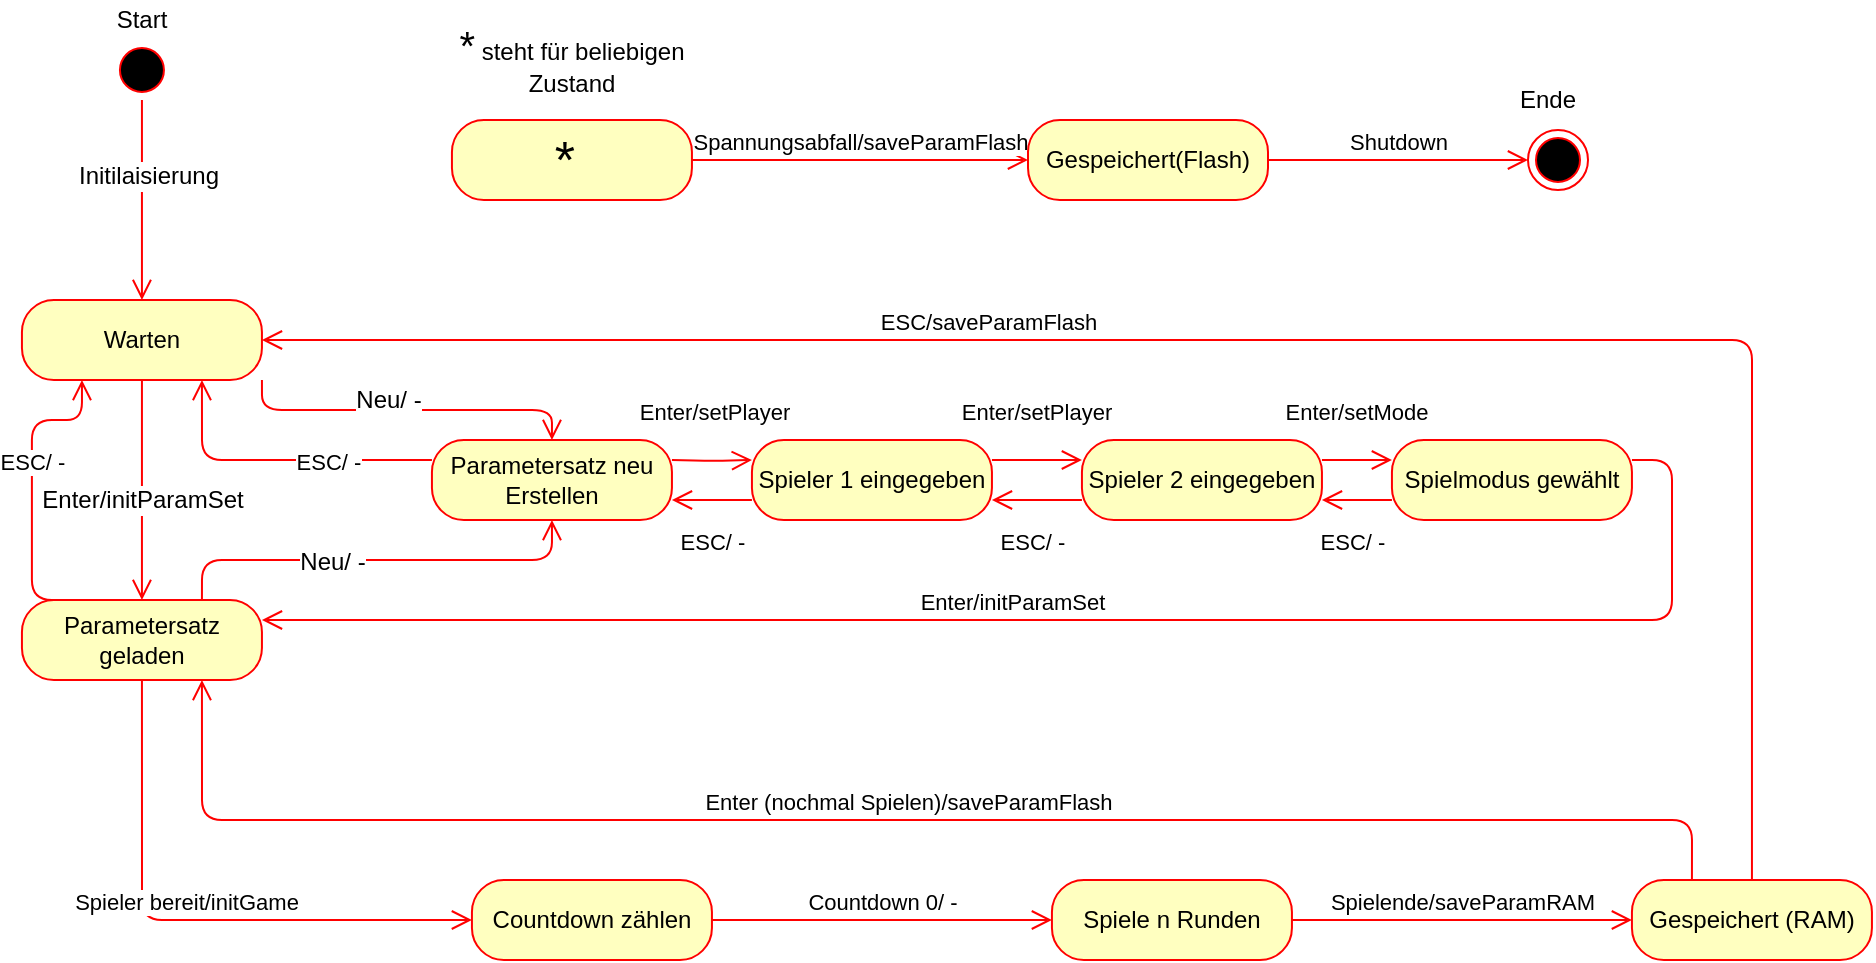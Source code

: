<mxfile version="12.6.8" type="device"><diagram name="Page-1" id="58cdce13-f638-feb5-8d6f-7d28b1aa9fa0"><mxGraphModel dx="1219" dy="664" grid="1" gridSize="10" guides="1" tooltips="1" connect="1" arrows="1" fold="1" page="1" pageScale="1" pageWidth="1100" pageHeight="850" background="#ffffff" math="0" shadow="0"><root><mxCell id="0"/><mxCell id="1" parent="0"/><mxCell id="BX6fry3RrdjE1HXS4kn1-4" value="" style="ellipse;html=1;shape=startState;fillColor=#000000;strokeColor=#ff0000;" parent="1" vertex="1"><mxGeometry x="131.97" y="80" width="30" height="30" as="geometry"/></mxCell><mxCell id="BX6fry3RrdjE1HXS4kn1-5" value="" style="edgeStyle=orthogonalEdgeStyle;html=1;verticalAlign=bottom;endArrow=open;endSize=8;strokeColor=#ff0000;entryX=0.5;entryY=0;entryDx=0;entryDy=0;" parent="1" source="BX6fry3RrdjE1HXS4kn1-4" target="BX6fry3RrdjE1HXS4kn1-6" edge="1"><mxGeometry relative="1" as="geometry"><mxPoint x="146.97" y="170" as="targetPoint"/></mxGeometry></mxCell><mxCell id="BX6fry3RrdjE1HXS4kn1-34" value="Initilaisierung" style="text;html=1;align=center;verticalAlign=middle;resizable=0;points=[];labelBackgroundColor=#ffffff;" parent="BX6fry3RrdjE1HXS4kn1-5" vertex="1" connectable="0"><mxGeometry x="-0.24" y="3" relative="1" as="geometry"><mxPoint as="offset"/></mxGeometry></mxCell><mxCell id="BX6fry3RrdjE1HXS4kn1-6" value="Warten" style="rounded=1;whiteSpace=wrap;html=1;arcSize=40;fontColor=#000000;fillColor=#ffffc0;strokeColor=#ff0000;" parent="1" vertex="1"><mxGeometry x="86.97" y="210" width="120" height="40" as="geometry"/></mxCell><mxCell id="BX6fry3RrdjE1HXS4kn1-7" value="" style="edgeStyle=orthogonalEdgeStyle;html=1;verticalAlign=bottom;endArrow=open;endSize=8;strokeColor=#ff0000;entryX=0.5;entryY=0;entryDx=0;entryDy=0;" parent="1" source="BX6fry3RrdjE1HXS4kn1-6" target="BX6fry3RrdjE1HXS4kn1-8" edge="1"><mxGeometry relative="1" as="geometry"><mxPoint x="146.97" y="310" as="targetPoint"/></mxGeometry></mxCell><mxCell id="BX6fry3RrdjE1HXS4kn1-36" value="Enter/initParamSet" style="text;html=1;align=center;verticalAlign=middle;resizable=0;points=[];labelBackgroundColor=#ffffff;" parent="BX6fry3RrdjE1HXS4kn1-7" vertex="1" connectable="0"><mxGeometry x="-0.22" y="-1" relative="1" as="geometry"><mxPoint x="1" y="17.24" as="offset"/></mxGeometry></mxCell><mxCell id="BX6fry3RrdjE1HXS4kn1-42" value="ESC/ -" style="edgeStyle=orthogonalEdgeStyle;rounded=1;orthogonalLoop=1;jettySize=auto;html=1;exitX=0.25;exitY=0;exitDx=0;exitDy=0;entryX=0.25;entryY=1;entryDx=0;entryDy=0;verticalAlign=bottom;strokeColor=#ff0000;endArrow=open;endSize=8;" parent="1" source="BX6fry3RrdjE1HXS4kn1-8" target="BX6fry3RrdjE1HXS4kn1-6" edge="1"><mxGeometry x="0.063" relative="1" as="geometry"><Array as="points"><mxPoint x="91.97" y="360"/><mxPoint x="91.97" y="270"/><mxPoint x="116.97" y="270"/></Array><mxPoint as="offset"/></mxGeometry></mxCell><mxCell id="BX6fry3RrdjE1HXS4kn1-8" value="Parametersatz geladen" style="rounded=1;whiteSpace=wrap;html=1;arcSize=40;fontColor=#000000;fillColor=#ffffc0;strokeColor=#ff0000;" parent="1" vertex="1"><mxGeometry x="86.97" y="360" width="120" height="40" as="geometry"/></mxCell><mxCell id="BX6fry3RrdjE1HXS4kn1-43" value="ESC/ -" style="edgeStyle=orthogonalEdgeStyle;rounded=1;orthogonalLoop=1;jettySize=auto;html=1;exitX=0;exitY=0.25;exitDx=0;exitDy=0;entryX=0.75;entryY=1;entryDx=0;entryDy=0;verticalAlign=bottom;strokeColor=#ff0000;endArrow=open;endSize=8;" parent="1" source="BX6fry3RrdjE1HXS4kn1-16" target="BX6fry3RrdjE1HXS4kn1-6" edge="1"><mxGeometry x="-0.33" y="10" relative="1" as="geometry"><mxPoint as="offset"/></mxGeometry></mxCell><mxCell id="BX6fry3RrdjE1HXS4kn1-16" value="Parametersatz neu Erstellen" style="rounded=1;whiteSpace=wrap;html=1;arcSize=40;fontColor=#000000;fillColor=#ffffc0;strokeColor=#ff0000;" parent="1" vertex="1"><mxGeometry x="291.97" y="280" width="120" height="40" as="geometry"/></mxCell><mxCell id="BX6fry3RrdjE1HXS4kn1-22" value="Gespeichert (RAM)" style="rounded=1;whiteSpace=wrap;html=1;arcSize=40;fontColor=#000000;fillColor=#ffffc0;strokeColor=#ff0000;" parent="1" vertex="1"><mxGeometry x="891.97" y="500" width="120" height="40" as="geometry"/></mxCell><mxCell id="BX6fry3RrdjE1HXS4kn1-23" value="ESC/saveParamFlash" style="edgeStyle=orthogonalEdgeStyle;html=1;verticalAlign=bottom;endArrow=open;endSize=8;strokeColor=#ff0000;exitX=0.5;exitY=0;exitDx=0;exitDy=0;entryX=1;entryY=0.5;entryDx=0;entryDy=0;" parent="1" source="BX6fry3RrdjE1HXS4kn1-22" target="BX6fry3RrdjE1HXS4kn1-6" edge="1"><mxGeometry x="0.285" relative="1" as="geometry"><mxPoint x="511.97" y="560" as="targetPoint"/><mxPoint as="offset"/></mxGeometry></mxCell><mxCell id="BX6fry3RrdjE1HXS4kn1-25" value="" style="edgeStyle=orthogonalEdgeStyle;html=1;verticalAlign=bottom;endArrow=open;endSize=8;strokeColor=#ff0000;entryX=0.5;entryY=0;entryDx=0;entryDy=0;exitX=1;exitY=1;exitDx=0;exitDy=0;" parent="1" source="BX6fry3RrdjE1HXS4kn1-6" target="BX6fry3RrdjE1HXS4kn1-16" edge="1"><mxGeometry relative="1" as="geometry"><mxPoint x="166.97" y="370" as="targetPoint"/><mxPoint x="166.97" y="270" as="sourcePoint"/></mxGeometry></mxCell><mxCell id="BX6fry3RrdjE1HXS4kn1-37" value="Neu/ -" style="text;html=1;align=center;verticalAlign=middle;resizable=0;points=[];labelBackgroundColor=#ffffff;" parent="BX6fry3RrdjE1HXS4kn1-25" vertex="1" connectable="0"><mxGeometry x="-0.213" y="-1" relative="1" as="geometry"><mxPoint x="9.07" y="-6" as="offset"/></mxGeometry></mxCell><mxCell id="BX6fry3RrdjE1HXS4kn1-26" value="&lt;font style=&quot;font-size: 26px&quot;&gt;*&amp;nbsp;&lt;/font&gt;" style="rounded=1;whiteSpace=wrap;html=1;arcSize=40;fontColor=#000000;fillColor=#ffffc0;strokeColor=#ff0000;" parent="1" vertex="1"><mxGeometry x="301.97" y="120" width="120" height="40" as="geometry"/></mxCell><mxCell id="BX6fry3RrdjE1HXS4kn1-27" value="Spannungsabfall/saveParamFlash" style="edgeStyle=orthogonalEdgeStyle;html=1;verticalAlign=bottom;endArrow=open;endSize=8;strokeColor=#ff0000;exitX=1;exitY=0.5;exitDx=0;exitDy=0;entryX=0;entryY=0.5;entryDx=0;entryDy=0;" parent="1" source="BX6fry3RrdjE1HXS4kn1-26" target="BX6fry3RrdjE1HXS4kn1-28" edge="1"><mxGeometry relative="1" as="geometry"><mxPoint x="521.97" y="140" as="targetPoint"/></mxGeometry></mxCell><mxCell id="BX6fry3RrdjE1HXS4kn1-28" value="Gespeichert(Flash)" style="rounded=1;whiteSpace=wrap;html=1;arcSize=40;fontColor=#000000;fillColor=#ffffc0;strokeColor=#ff0000;" parent="1" vertex="1"><mxGeometry x="590" y="120" width="120" height="40" as="geometry"/></mxCell><mxCell id="BX6fry3RrdjE1HXS4kn1-29" value="Shutdown" style="edgeStyle=orthogonalEdgeStyle;html=1;verticalAlign=bottom;endArrow=open;endSize=8;strokeColor=#ff0000;exitX=1;exitY=0.5;exitDx=0;exitDy=0;entryX=0;entryY=0.5;entryDx=0;entryDy=0;" parent="1" source="BX6fry3RrdjE1HXS4kn1-28" target="BX6fry3RrdjE1HXS4kn1-30" edge="1"><mxGeometry relative="1" as="geometry"><mxPoint x="810" y="140" as="targetPoint"/></mxGeometry></mxCell><mxCell id="BX6fry3RrdjE1HXS4kn1-30" value="E" style="ellipse;html=1;shape=endState;fillColor=#000000;strokeColor=#ff0000;" parent="1" vertex="1"><mxGeometry x="840" y="125" width="30" height="30" as="geometry"/></mxCell><mxCell id="BX6fry3RrdjE1HXS4kn1-31" value="Start" style="text;html=1;strokeColor=none;fillColor=none;align=center;verticalAlign=middle;whiteSpace=wrap;rounded=0;" parent="1" vertex="1"><mxGeometry x="126.97" y="60" width="40" height="20" as="geometry"/></mxCell><mxCell id="BX6fry3RrdjE1HXS4kn1-32" value="Ende" style="text;html=1;strokeColor=none;fillColor=none;align=center;verticalAlign=middle;whiteSpace=wrap;rounded=0;" parent="1" vertex="1"><mxGeometry x="830" y="100" width="40" height="20" as="geometry"/></mxCell><mxCell id="BX6fry3RrdjE1HXS4kn1-33" value="&lt;font style=&quot;font-size: 20px&quot;&gt;*&lt;/font&gt; steht für beliebigen Zustand" style="text;html=1;strokeColor=none;fillColor=none;align=center;verticalAlign=middle;whiteSpace=wrap;rounded=0;" parent="1" vertex="1"><mxGeometry x="301.97" y="80" width="120" height="20" as="geometry"/></mxCell><mxCell id="BX6fry3RrdjE1HXS4kn1-39" value="Enter (nochmal Spielen)/saveParamFlash" style="edgeStyle=orthogonalEdgeStyle;html=1;verticalAlign=bottom;endArrow=open;endSize=8;strokeColor=#ff0000;exitX=0.25;exitY=0;exitDx=0;exitDy=0;entryX=0.75;entryY=1;entryDx=0;entryDy=0;" parent="1" source="BX6fry3RrdjE1HXS4kn1-22" target="BX6fry3RrdjE1HXS4kn1-8" edge="1"><mxGeometry relative="1" as="geometry"><mxPoint x="216.97" y="360" as="targetPoint"/><mxPoint x="521.97" y="590" as="sourcePoint"/><Array as="points"><mxPoint x="921.97" y="470"/><mxPoint x="176.97" y="470"/></Array></mxGeometry></mxCell><mxCell id="83p__jGKE2H2uHyWc-th-3" value="Spieler bereit/initGame" style="edgeStyle=orthogonalEdgeStyle;rounded=1;orthogonalLoop=1;jettySize=auto;html=1;exitX=0.5;exitY=1;exitDx=0;exitDy=0;entryX=0;entryY=0.5;entryDx=0;entryDy=0;verticalAlign=bottom;strokeColor=#ff0000;endArrow=open;endSize=8;" parent="1" source="BX6fry3RrdjE1HXS4kn1-8" target="83p__jGKE2H2uHyWc-th-6" edge="1"><mxGeometry relative="1" as="geometry"><mxPoint x="131.97" y="600.0" as="sourcePoint"/></mxGeometry></mxCell><mxCell id="83p__jGKE2H2uHyWc-th-5" value="Countdown 0/ -" style="edgeStyle=orthogonalEdgeStyle;rounded=1;orthogonalLoop=1;jettySize=auto;html=1;exitX=1;exitY=0.5;exitDx=0;exitDy=0;entryX=0;entryY=0.5;entryDx=0;entryDy=0;verticalAlign=bottom;strokeColor=#ff0000;endArrow=open;endSize=8;" parent="1" source="83p__jGKE2H2uHyWc-th-6" target="83p__jGKE2H2uHyWc-th-8" edge="1"><mxGeometry relative="1" as="geometry"/></mxCell><mxCell id="83p__jGKE2H2uHyWc-th-6" value="Countdown zählen" style="rounded=1;whiteSpace=wrap;html=1;arcSize=40;fontColor=#000000;fillColor=#ffffc0;strokeColor=#ff0000;" parent="1" vertex="1"><mxGeometry x="311.97" y="500" width="120" height="40" as="geometry"/></mxCell><mxCell id="83p__jGKE2H2uHyWc-th-7" value="Spielende/saveParamRAM" style="edgeStyle=orthogonalEdgeStyle;rounded=1;orthogonalLoop=1;jettySize=auto;html=1;exitX=1;exitY=0.5;exitDx=0;exitDy=0;entryX=0;entryY=0.5;entryDx=0;entryDy=0;verticalAlign=bottom;strokeColor=#ff0000;endArrow=open;endSize=8;" parent="1" source="83p__jGKE2H2uHyWc-th-8" target="BX6fry3RrdjE1HXS4kn1-22" edge="1"><mxGeometry relative="1" as="geometry"><mxPoint x="671.97" y="520" as="targetPoint"/></mxGeometry></mxCell><mxCell id="83p__jGKE2H2uHyWc-th-8" value="Spiele n Runden" style="rounded=1;whiteSpace=wrap;html=1;arcSize=40;fontColor=#000000;fillColor=#ffffc0;strokeColor=#ff0000;" parent="1" vertex="1"><mxGeometry x="601.97" y="500" width="120" height="40" as="geometry"/></mxCell><mxCell id="83p__jGKE2H2uHyWc-th-14" value="Enter/setPlayer" style="edgeStyle=orthogonalEdgeStyle;rounded=1;orthogonalLoop=1;jettySize=auto;html=1;entryX=0;entryY=0.25;entryDx=0;entryDy=0;verticalAlign=bottom;strokeColor=#ff0000;endArrow=open;endSize=8;" parent="1" target="83p__jGKE2H2uHyWc-th-18" edge="1"><mxGeometry y="15" relative="1" as="geometry"><mxPoint x="411.97" y="290" as="sourcePoint"/><mxPoint as="offset"/></mxGeometry></mxCell><mxCell id="83p__jGKE2H2uHyWc-th-16" value="Enter/setPlayer" style="edgeStyle=orthogonalEdgeStyle;rounded=1;orthogonalLoop=1;jettySize=auto;html=1;exitX=1;exitY=0.25;exitDx=0;exitDy=0;entryX=0;entryY=0.25;entryDx=0;entryDy=0;verticalAlign=bottom;strokeColor=#ff0000;endArrow=open;endSize=8;" parent="1" source="83p__jGKE2H2uHyWc-th-18" target="83p__jGKE2H2uHyWc-th-21" edge="1"><mxGeometry y="15" relative="1" as="geometry"><mxPoint as="offset"/></mxGeometry></mxCell><mxCell id="83p__jGKE2H2uHyWc-th-17" value="ESC/ -" style="edgeStyle=orthogonalEdgeStyle;rounded=1;orthogonalLoop=1;jettySize=auto;html=1;exitX=0;exitY=0.75;exitDx=0;exitDy=0;verticalAlign=bottom;strokeColor=#ff0000;endArrow=open;endSize=8;entryX=1;entryY=0.75;entryDx=0;entryDy=0;" parent="1" source="83p__jGKE2H2uHyWc-th-18" target="BX6fry3RrdjE1HXS4kn1-16" edge="1"><mxGeometry y="30" relative="1" as="geometry"><mxPoint x="421.97" y="310" as="targetPoint"/><mxPoint as="offset"/></mxGeometry></mxCell><mxCell id="83p__jGKE2H2uHyWc-th-18" value="Spieler 1 eingegeben" style="rounded=1;whiteSpace=wrap;html=1;arcSize=40;fontColor=#000000;fillColor=#ffffc0;strokeColor=#ff0000;" parent="1" vertex="1"><mxGeometry x="451.97" y="280" width="120" height="40" as="geometry"/></mxCell><mxCell id="83p__jGKE2H2uHyWc-th-19" value="Enter/setMode" style="edgeStyle=orthogonalEdgeStyle;rounded=1;orthogonalLoop=1;jettySize=auto;html=1;exitX=1;exitY=0.25;exitDx=0;exitDy=0;entryX=0;entryY=0.25;entryDx=0;entryDy=0;verticalAlign=bottom;strokeColor=#ff0000;endArrow=open;endSize=8;" parent="1" source="83p__jGKE2H2uHyWc-th-21" target="83p__jGKE2H2uHyWc-th-25" edge="1"><mxGeometry y="15" relative="1" as="geometry"><mxPoint as="offset"/></mxGeometry></mxCell><mxCell id="83p__jGKE2H2uHyWc-th-20" value="ESC/ -" style="edgeStyle=orthogonalEdgeStyle;rounded=1;orthogonalLoop=1;jettySize=auto;html=1;exitX=0;exitY=0.75;exitDx=0;exitDy=0;entryX=1;entryY=0.75;entryDx=0;entryDy=0;verticalAlign=bottom;strokeColor=#ff0000;endArrow=open;endSize=8;" parent="1" source="83p__jGKE2H2uHyWc-th-21" target="83p__jGKE2H2uHyWc-th-18" edge="1"><mxGeometry x="0.111" y="30" relative="1" as="geometry"><mxPoint as="offset"/></mxGeometry></mxCell><mxCell id="83p__jGKE2H2uHyWc-th-21" value="Spieler 2 eingegeben" style="rounded=1;whiteSpace=wrap;html=1;arcSize=40;fontColor=#000000;fillColor=#ffffc0;strokeColor=#ff0000;" parent="1" vertex="1"><mxGeometry x="616.97" y="280" width="120" height="40" as="geometry"/></mxCell><mxCell id="83p__jGKE2H2uHyWc-th-23" value="Enter/initParamSet" style="edgeStyle=orthogonalEdgeStyle;rounded=1;orthogonalLoop=1;jettySize=auto;html=1;exitX=1;exitY=0.25;exitDx=0;exitDy=0;verticalAlign=bottom;strokeColor=#ff0000;endArrow=open;endSize=8;entryX=1;entryY=0.25;entryDx=0;entryDy=0;" parent="1" source="83p__jGKE2H2uHyWc-th-25" target="BX6fry3RrdjE1HXS4kn1-8" edge="1"><mxGeometry x="0.068" relative="1" as="geometry"><mxPoint x="941.97" y="290" as="targetPoint"/><mxPoint as="offset"/></mxGeometry></mxCell><mxCell id="83p__jGKE2H2uHyWc-th-24" value="ESC/ -" style="edgeStyle=orthogonalEdgeStyle;rounded=1;orthogonalLoop=1;jettySize=auto;html=1;exitX=0;exitY=0.75;exitDx=0;exitDy=0;entryX=1;entryY=0.75;entryDx=0;entryDy=0;verticalAlign=bottom;strokeColor=#ff0000;endArrow=open;endSize=8;" parent="1" source="83p__jGKE2H2uHyWc-th-25" target="83p__jGKE2H2uHyWc-th-21" edge="1"><mxGeometry x="0.143" y="30" relative="1" as="geometry"><mxPoint as="offset"/></mxGeometry></mxCell><mxCell id="83p__jGKE2H2uHyWc-th-25" value="Spielmodus gewählt" style="rounded=1;whiteSpace=wrap;html=1;arcSize=40;fontColor=#000000;fillColor=#ffffc0;strokeColor=#ff0000;" parent="1" vertex="1"><mxGeometry x="771.97" y="280" width="120" height="40" as="geometry"/></mxCell><mxCell id="83p__jGKE2H2uHyWc-th-31" value="" style="edgeStyle=orthogonalEdgeStyle;html=1;verticalAlign=bottom;endArrow=open;endSize=8;strokeColor=#ff0000;entryX=0.5;entryY=1;entryDx=0;entryDy=0;exitX=0.75;exitY=0;exitDx=0;exitDy=0;" parent="1" source="BX6fry3RrdjE1HXS4kn1-8" target="BX6fry3RrdjE1HXS4kn1-16" edge="1"><mxGeometry relative="1" as="geometry"><mxPoint x="326.97" y="360" as="targetPoint"/><mxPoint x="181.97" y="330" as="sourcePoint"/></mxGeometry></mxCell><mxCell id="83p__jGKE2H2uHyWc-th-32" value="Neu/ -" style="text;html=1;align=center;verticalAlign=middle;resizable=0;points=[];labelBackgroundColor=#ffffff;" parent="83p__jGKE2H2uHyWc-th-31" vertex="1" connectable="0"><mxGeometry x="-0.213" y="-1" relative="1" as="geometry"><mxPoint as="offset"/></mxGeometry></mxCell></root></mxGraphModel></diagram></mxfile>